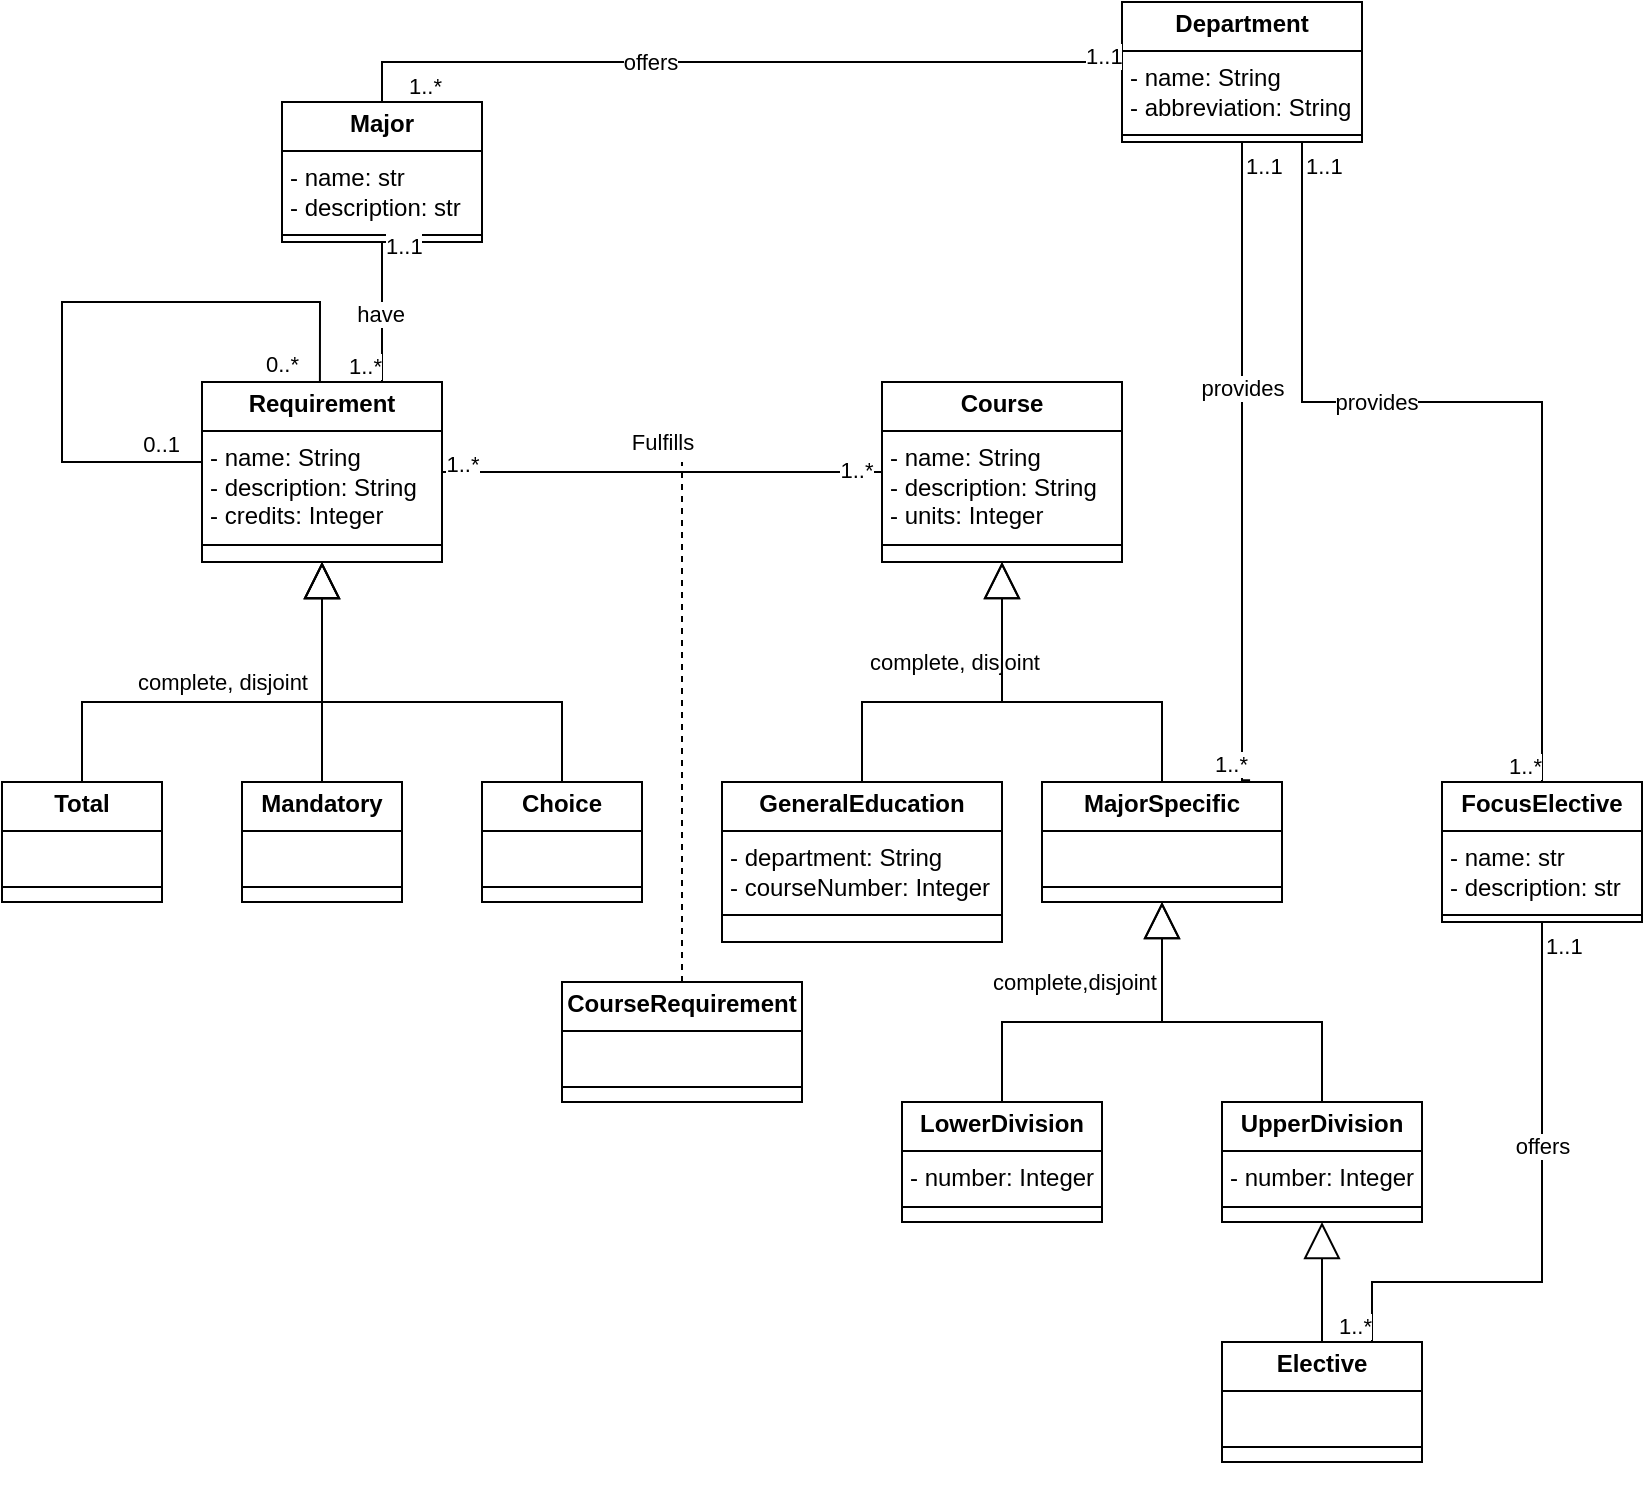 <mxfile version="24.8.6">
  <diagram name="Page-1" id="2Rtmjk_jEQCtm8HozEXS">
    <mxGraphModel dx="1807" dy="408" grid="1" gridSize="10" guides="1" tooltips="1" connect="1" arrows="1" fold="1" page="1" pageScale="1" pageWidth="850" pageHeight="1100" math="0" shadow="0">
      <root>
        <mxCell id="0" />
        <mxCell id="1" parent="0" />
        <mxCell id="ZUbJ1waT32losHLFLKut-2" value="&lt;p style=&quot;margin:0px;margin-top:4px;text-align:center;&quot;&gt;&lt;b&gt;MajorSpecific&lt;/b&gt;&lt;/p&gt;&lt;hr size=&quot;1&quot; style=&quot;border-style:solid;&quot;&gt;&lt;p style=&quot;margin:0px;margin-left:4px;&quot;&gt;&lt;br&gt;&lt;/p&gt;&lt;hr size=&quot;1&quot; style=&quot;border-style:solid;&quot;&gt;&lt;p style=&quot;margin:0px;margin-left:4px;&quot;&gt;&lt;br&gt;&lt;/p&gt;" style="verticalAlign=top;align=left;overflow=fill;html=1;whiteSpace=wrap;" parent="1" vertex="1">
          <mxGeometry x="-320" y="440" width="120" height="60" as="geometry" />
        </mxCell>
        <mxCell id="ZUbJ1waT32losHLFLKut-7" value="&lt;p style=&quot;margin:0px;margin-top:4px;text-align:center;&quot;&gt;&lt;b&gt;Department&lt;/b&gt;&lt;/p&gt;&lt;hr size=&quot;1&quot; style=&quot;border-style:solid;&quot;&gt;&lt;p style=&quot;margin:0px;margin-left:4px;&quot;&gt;- name: String&lt;br&gt;- abbreviation: String&lt;/p&gt;&lt;hr size=&quot;1&quot; style=&quot;border-style:solid;&quot;&gt;&lt;p style=&quot;margin:0px;margin-left:4px;&quot;&gt;&lt;br&gt;&lt;/p&gt;" style="verticalAlign=top;align=left;overflow=fill;html=1;whiteSpace=wrap;" parent="1" vertex="1">
          <mxGeometry x="-280" y="50" width="120" height="70" as="geometry" />
        </mxCell>
        <mxCell id="ZUbJ1waT32losHLFLKut-8" value="&lt;p style=&quot;margin:0px;margin-top:4px;text-align:center;&quot;&gt;&lt;b&gt;Course&lt;/b&gt;&lt;/p&gt;&lt;hr size=&quot;1&quot; style=&quot;border-style:solid;&quot;&gt;&lt;p style=&quot;margin:0px;margin-left:4px;&quot;&gt;- name: String&lt;/p&gt;&lt;p style=&quot;margin:0px;margin-left:4px;&quot;&gt;- description: String&lt;/p&gt;&lt;p style=&quot;margin:0px;margin-left:4px;&quot;&gt;&lt;span style=&quot;background-color: initial;&quot;&gt;- units: Integer&lt;/span&gt;&lt;/p&gt;&lt;hr size=&quot;1&quot; style=&quot;border-style:solid;&quot;&gt;&lt;p style=&quot;margin:0px;margin-left:4px;&quot;&gt;&lt;br&gt;&lt;/p&gt;" style="verticalAlign=top;align=left;overflow=fill;html=1;whiteSpace=wrap;" parent="1" vertex="1">
          <mxGeometry x="-400" y="240" width="120" height="90" as="geometry" />
        </mxCell>
        <mxCell id="ZUbJ1waT32losHLFLKut-9" value="" style="endArrow=none;html=1;edgeStyle=orthogonalEdgeStyle;rounded=0;exitX=0.5;exitY=1;exitDx=0;exitDy=0;entryX=0.867;entryY=-0.015;entryDx=0;entryDy=0;entryPerimeter=0;" parent="1" source="ZUbJ1waT32losHLFLKut-7" target="ZUbJ1waT32losHLFLKut-2" edge="1">
          <mxGeometry relative="1" as="geometry">
            <mxPoint x="-20" y="370" as="sourcePoint" />
            <mxPoint x="-60" y="300" as="targetPoint" />
            <Array as="points">
              <mxPoint x="-220" y="439" />
            </Array>
          </mxGeometry>
        </mxCell>
        <mxCell id="ZUbJ1waT32losHLFLKut-10" value="1..1" style="edgeLabel;resizable=0;html=1;align=left;verticalAlign=bottom;" parent="ZUbJ1waT32losHLFLKut-9" connectable="0" vertex="1">
          <mxGeometry x="-1" relative="1" as="geometry">
            <mxPoint y="20" as="offset" />
          </mxGeometry>
        </mxCell>
        <mxCell id="ZUbJ1waT32losHLFLKut-11" value="1..*" style="edgeLabel;resizable=0;html=1;align=right;verticalAlign=bottom;" parent="ZUbJ1waT32losHLFLKut-9" connectable="0" vertex="1">
          <mxGeometry x="1" relative="1" as="geometry" />
        </mxCell>
        <mxCell id="ZUbJ1waT32losHLFLKut-15" value="provides" style="edgeLabel;html=1;align=center;verticalAlign=middle;resizable=0;points=[];" parent="ZUbJ1waT32losHLFLKut-9" connectable="0" vertex="1">
          <mxGeometry x="-0.24" relative="1" as="geometry">
            <mxPoint as="offset" />
          </mxGeometry>
        </mxCell>
        <mxCell id="ZUbJ1waT32losHLFLKut-17" style="edgeStyle=orthogonalEdgeStyle;rounded=0;orthogonalLoop=1;jettySize=auto;html=1;exitX=0.5;exitY=1;exitDx=0;exitDy=0;" parent="1" source="ZUbJ1waT32losHLFLKut-7" target="ZUbJ1waT32losHLFLKut-7" edge="1">
          <mxGeometry relative="1" as="geometry" />
        </mxCell>
        <mxCell id="kadQ8n_BgQ1N7Wu_FcaL-1" value="&lt;p style=&quot;margin:0px;margin-top:4px;text-align:center;&quot;&gt;&lt;b&gt;GeneralEducation&lt;/b&gt;&lt;/p&gt;&lt;hr size=&quot;1&quot; style=&quot;border-style:solid;&quot;&gt;&lt;p style=&quot;margin:0px;margin-left:4px;&quot;&gt;- department: String&lt;/p&gt;&lt;p style=&quot;margin:0px;margin-left:4px;&quot;&gt;- courseNumber: Integer&lt;/p&gt;&lt;hr size=&quot;1&quot; style=&quot;border-style:solid;&quot;&gt;&lt;p style=&quot;margin:0px;margin-left:4px;&quot;&gt;&lt;br&gt;&lt;/p&gt;" style="verticalAlign=top;align=left;overflow=fill;html=1;whiteSpace=wrap;" parent="1" vertex="1">
          <mxGeometry x="-480" y="440" width="140" height="80" as="geometry" />
        </mxCell>
        <mxCell id="kadQ8n_BgQ1N7Wu_FcaL-2" value="complete, disjoint" style="endArrow=block;endSize=16;endFill=0;html=1;rounded=0;exitX=0.5;exitY=0;exitDx=0;exitDy=0;entryX=0.5;entryY=1;entryDx=0;entryDy=0;" parent="1" source="kadQ8n_BgQ1N7Wu_FcaL-1" target="ZUbJ1waT32losHLFLKut-8" edge="1">
          <mxGeometry x="-0.043" y="20" width="160" relative="1" as="geometry">
            <mxPoint x="-470" y="400" as="sourcePoint" />
            <mxPoint x="-310" y="400" as="targetPoint" />
            <Array as="points">
              <mxPoint x="-410" y="400" />
              <mxPoint x="-340" y="400" />
            </Array>
            <mxPoint as="offset" />
          </mxGeometry>
        </mxCell>
        <mxCell id="kadQ8n_BgQ1N7Wu_FcaL-3" value="" style="endArrow=block;endSize=16;endFill=0;html=1;rounded=0;exitX=0.5;exitY=0;exitDx=0;exitDy=0;entryX=0.5;entryY=1;entryDx=0;entryDy=0;" parent="1" source="ZUbJ1waT32losHLFLKut-2" edge="1">
          <mxGeometry width="160" relative="1" as="geometry">
            <mxPoint x="-230" y="430" as="sourcePoint" />
            <mxPoint x="-340" y="330" as="targetPoint" />
            <Array as="points">
              <mxPoint x="-260" y="400" />
              <mxPoint x="-340" y="400" />
            </Array>
          </mxGeometry>
        </mxCell>
        <mxCell id="kadQ8n_BgQ1N7Wu_FcaL-4" value="" style="endArrow=block;endSize=16;endFill=0;html=1;rounded=0;exitX=0.5;exitY=0;exitDx=0;exitDy=0;entryX=0.5;entryY=1;entryDx=0;entryDy=0;" parent="1" target="ZUbJ1waT32losHLFLKut-2" edge="1">
          <mxGeometry width="160" relative="1" as="geometry">
            <mxPoint x="-180" y="600" as="sourcePoint" />
            <mxPoint x="-260" y="510" as="targetPoint" />
            <Array as="points">
              <mxPoint x="-180" y="560" />
              <mxPoint x="-260" y="560" />
            </Array>
          </mxGeometry>
        </mxCell>
        <mxCell id="kadQ8n_BgQ1N7Wu_FcaL-8" value="" style="endArrow=block;endSize=16;endFill=0;html=1;rounded=0;exitX=0.5;exitY=0;exitDx=0;exitDy=0;entryX=0.5;entryY=1;entryDx=0;entryDy=0;" parent="1" target="ZUbJ1waT32losHLFLKut-2" edge="1">
          <mxGeometry width="160" relative="1" as="geometry">
            <mxPoint x="-340" y="600" as="sourcePoint" />
            <mxPoint x="-420" y="510" as="targetPoint" />
            <Array as="points">
              <mxPoint x="-340" y="560" />
              <mxPoint x="-260" y="560" />
            </Array>
          </mxGeometry>
        </mxCell>
        <mxCell id="kadQ8n_BgQ1N7Wu_FcaL-9" value="complete,disjoint" style="edgeLabel;html=1;align=center;verticalAlign=middle;resizable=0;points=[];" parent="kadQ8n_BgQ1N7Wu_FcaL-8" connectable="0" vertex="1">
          <mxGeometry x="0.198" y="-1" relative="1" as="geometry">
            <mxPoint x="-32" y="-21" as="offset" />
          </mxGeometry>
        </mxCell>
        <mxCell id="kadQ8n_BgQ1N7Wu_FcaL-20" value="&lt;p style=&quot;margin: 4px 0px 0px; text-align: center;&quot;&gt;&lt;b&gt;Requirement&lt;/b&gt;&lt;/p&gt;&lt;hr style=&quot;border-style: solid;&quot; size=&quot;1&quot;&gt;&lt;p style=&quot;margin: 0px 0px 0px 4px;&quot;&gt;- name: String&lt;/p&gt;&lt;p style=&quot;margin: 0px 0px 0px 4px;&quot;&gt;- description: String&lt;/p&gt;&lt;p style=&quot;margin: 0px 0px 0px 4px;&quot;&gt;- credits: Integer&lt;/p&gt;&lt;hr style=&quot;border-style: solid;&quot; size=&quot;1&quot;&gt;&lt;p style=&quot;margin: 0px 0px 0px 4px;&quot;&gt;&lt;br&gt;&lt;/p&gt;" style="verticalAlign=top;align=left;overflow=fill;html=1;whiteSpace=wrap;" parent="1" vertex="1">
          <mxGeometry x="-740" y="240" width="120" height="90" as="geometry" />
        </mxCell>
        <mxCell id="kadQ8n_BgQ1N7Wu_FcaL-38" value="&lt;p style=&quot;margin:0px;margin-top:4px;text-align:center;&quot;&gt;&lt;b&gt;LowerDivision&lt;/b&gt;&lt;/p&gt;&lt;hr size=&quot;1&quot; style=&quot;border-style:solid;&quot;&gt;&lt;p style=&quot;margin:0px;margin-left:4px;&quot;&gt;- number: Integer&lt;/p&gt;&lt;hr size=&quot;1&quot; style=&quot;border-style:solid;&quot;&gt;&lt;p style=&quot;margin:0px;margin-left:4px;&quot;&gt;&lt;br&gt;&lt;/p&gt;" style="verticalAlign=top;align=left;overflow=fill;html=1;whiteSpace=wrap;" parent="1" vertex="1">
          <mxGeometry x="-390" y="600" width="100" height="60" as="geometry" />
        </mxCell>
        <mxCell id="kadQ8n_BgQ1N7Wu_FcaL-39" value="&lt;p style=&quot;margin:0px;margin-top:4px;text-align:center;&quot;&gt;&lt;b&gt;UpperDivision&lt;/b&gt;&lt;/p&gt;&lt;hr size=&quot;1&quot; style=&quot;border-style:solid;&quot;&gt;&lt;p style=&quot;margin:0px;margin-left:4px;&quot;&gt;- number: Integer&lt;/p&gt;&lt;hr size=&quot;1&quot; style=&quot;border-style:solid;&quot;&gt;&lt;p style=&quot;margin:0px;margin-left:4px;&quot;&gt;&lt;br&gt;&lt;/p&gt;" style="verticalAlign=top;align=left;overflow=fill;html=1;whiteSpace=wrap;" parent="1" vertex="1">
          <mxGeometry x="-230" y="600" width="100" height="60" as="geometry" />
        </mxCell>
        <mxCell id="kadQ8n_BgQ1N7Wu_FcaL-41" value="" style="endArrow=none;html=1;rounded=0;exitX=1;exitY=0.5;exitDx=0;exitDy=0;entryX=0;entryY=0.5;entryDx=0;entryDy=0;" parent="1" source="kadQ8n_BgQ1N7Wu_FcaL-20" target="ZUbJ1waT32losHLFLKut-8" edge="1">
          <mxGeometry width="50" height="50" relative="1" as="geometry">
            <mxPoint x="-570" y="380" as="sourcePoint" />
            <mxPoint x="-520" y="330" as="targetPoint" />
          </mxGeometry>
        </mxCell>
        <mxCell id="kadQ8n_BgQ1N7Wu_FcaL-43" value="Fulfills" style="edgeLabel;html=1;align=center;verticalAlign=middle;resizable=0;points=[];" parent="kadQ8n_BgQ1N7Wu_FcaL-41" connectable="0" vertex="1">
          <mxGeometry x="-0.003" relative="1" as="geometry">
            <mxPoint y="-15" as="offset" />
          </mxGeometry>
        </mxCell>
        <mxCell id="kadQ8n_BgQ1N7Wu_FcaL-46" value="1..*" style="edgeLabel;html=1;align=center;verticalAlign=middle;resizable=0;points=[];" parent="kadQ8n_BgQ1N7Wu_FcaL-41" connectable="0" vertex="1">
          <mxGeometry x="-0.908" y="4" relative="1" as="geometry">
            <mxPoint as="offset" />
          </mxGeometry>
        </mxCell>
        <mxCell id="kadQ8n_BgQ1N7Wu_FcaL-47" value="1..*" style="edgeLabel;html=1;align=center;verticalAlign=middle;resizable=0;points=[];" parent="kadQ8n_BgQ1N7Wu_FcaL-41" connectable="0" vertex="1">
          <mxGeometry x="0.881" y="1" relative="1" as="geometry">
            <mxPoint as="offset" />
          </mxGeometry>
        </mxCell>
        <mxCell id="kadQ8n_BgQ1N7Wu_FcaL-44" value="" style="endArrow=none;dashed=1;html=1;rounded=0;" parent="1" edge="1">
          <mxGeometry width="50" height="50" relative="1" as="geometry">
            <mxPoint x="-500" y="540" as="sourcePoint" />
            <mxPoint x="-500" y="280" as="targetPoint" />
          </mxGeometry>
        </mxCell>
        <mxCell id="kadQ8n_BgQ1N7Wu_FcaL-48" value="&lt;p style=&quot;margin: 4px 0px 0px; text-align: center;&quot;&gt;&lt;b&gt;CourseRequirement&lt;/b&gt;&lt;/p&gt;&lt;hr style=&quot;border-style: solid;&quot; size=&quot;1&quot;&gt;&lt;p style=&quot;margin: 0px 0px 0px 4px;&quot;&gt;&lt;br&gt;&lt;/p&gt;&lt;hr style=&quot;border-style: solid;&quot; size=&quot;1&quot;&gt;&lt;p style=&quot;margin: 0px 0px 0px 4px;&quot;&gt;&lt;br&gt;&lt;/p&gt;" style="verticalAlign=top;align=left;overflow=fill;html=1;whiteSpace=wrap;" parent="1" vertex="1">
          <mxGeometry x="-560" y="540" width="120" height="60" as="geometry" />
        </mxCell>
        <mxCell id="SrOiLYyv8mW-J74-20uQ-3" value="" style="endArrow=block;endSize=16;endFill=0;html=1;rounded=0;entryX=0.5;entryY=1;entryDx=0;entryDy=0;" parent="1" source="SrOiLYyv8mW-J74-20uQ-5" target="kadQ8n_BgQ1N7Wu_FcaL-39" edge="1">
          <mxGeometry width="160" relative="1" as="geometry">
            <mxPoint x="-180" y="760" as="sourcePoint" />
            <mxPoint x="-180" y="670" as="targetPoint" />
            <Array as="points" />
          </mxGeometry>
        </mxCell>
        <mxCell id="SrOiLYyv8mW-J74-20uQ-6" value="" style="endArrow=block;endSize=16;endFill=0;html=1;rounded=0;entryX=0.5;entryY=1;entryDx=0;entryDy=0;" parent="1" target="SrOiLYyv8mW-J74-20uQ-5" edge="1">
          <mxGeometry width="160" relative="1" as="geometry">
            <mxPoint x="-180" y="760" as="sourcePoint" />
            <mxPoint x="-180" y="670" as="targetPoint" />
            <Array as="points">
              <mxPoint x="-180" y="720" />
            </Array>
          </mxGeometry>
        </mxCell>
        <mxCell id="SrOiLYyv8mW-J74-20uQ-5" value="&lt;p style=&quot;margin:0px;margin-top:4px;text-align:center;&quot;&gt;&lt;b&gt;Elective&lt;/b&gt;&lt;/p&gt;&lt;hr size=&quot;1&quot; style=&quot;border-style:solid;&quot;&gt;&lt;p style=&quot;margin:0px;margin-left:4px;&quot;&gt;&lt;br&gt;&lt;/p&gt;&lt;hr size=&quot;1&quot; style=&quot;border-style:solid;&quot;&gt;&lt;p style=&quot;margin:0px;margin-left:4px;&quot;&gt;&lt;br&gt;&lt;/p&gt;" style="verticalAlign=top;align=left;overflow=fill;html=1;whiteSpace=wrap;" parent="1" vertex="1">
          <mxGeometry x="-230" y="720" width="100" height="60" as="geometry" />
        </mxCell>
        <mxCell id="SrOiLYyv8mW-J74-20uQ-7" value="&lt;p style=&quot;margin:0px;margin-top:4px;text-align:center;&quot;&gt;&lt;b&gt;FocusElective&lt;/b&gt;&lt;/p&gt;&lt;hr size=&quot;1&quot; style=&quot;border-style:solid;&quot;&gt;&lt;p style=&quot;margin:0px;margin-left:4px;&quot;&gt;- name: str&lt;/p&gt;&lt;p style=&quot;margin:0px;margin-left:4px;&quot;&gt;- description: str&lt;/p&gt;&lt;hr size=&quot;1&quot; style=&quot;border-style:solid;&quot;&gt;&lt;p style=&quot;margin:0px;margin-left:4px;&quot;&gt;&lt;br&gt;&lt;/p&gt;" style="verticalAlign=top;align=left;overflow=fill;html=1;whiteSpace=wrap;" parent="1" vertex="1">
          <mxGeometry x="-120" y="440" width="100" height="70" as="geometry" />
        </mxCell>
        <mxCell id="SrOiLYyv8mW-J74-20uQ-8" value="" style="endArrow=none;html=1;edgeStyle=orthogonalEdgeStyle;rounded=0;exitX=0.5;exitY=1;exitDx=0;exitDy=0;entryX=0.75;entryY=0;entryDx=0;entryDy=0;" parent="1" source="SrOiLYyv8mW-J74-20uQ-7" target="SrOiLYyv8mW-J74-20uQ-5" edge="1">
          <mxGeometry relative="1" as="geometry">
            <mxPoint x="-72" y="580" as="sourcePoint" />
            <mxPoint x="-68" y="819" as="targetPoint" />
            <Array as="points">
              <mxPoint x="-70" y="690" />
              <mxPoint x="-155" y="690" />
            </Array>
          </mxGeometry>
        </mxCell>
        <mxCell id="SrOiLYyv8mW-J74-20uQ-9" value="1..1" style="edgeLabel;resizable=0;html=1;align=left;verticalAlign=bottom;" parent="SrOiLYyv8mW-J74-20uQ-8" connectable="0" vertex="1">
          <mxGeometry x="-1" relative="1" as="geometry">
            <mxPoint y="20" as="offset" />
          </mxGeometry>
        </mxCell>
        <mxCell id="SrOiLYyv8mW-J74-20uQ-10" value="1..*" style="edgeLabel;resizable=0;html=1;align=right;verticalAlign=bottom;" parent="SrOiLYyv8mW-J74-20uQ-8" connectable="0" vertex="1">
          <mxGeometry x="1" relative="1" as="geometry" />
        </mxCell>
        <mxCell id="SrOiLYyv8mW-J74-20uQ-11" value="offers" style="edgeLabel;html=1;align=center;verticalAlign=middle;resizable=0;points=[];" parent="SrOiLYyv8mW-J74-20uQ-8" connectable="0" vertex="1">
          <mxGeometry x="-0.24" relative="1" as="geometry">
            <mxPoint as="offset" />
          </mxGeometry>
        </mxCell>
        <mxCell id="SrOiLYyv8mW-J74-20uQ-12" value="" style="endArrow=none;html=1;edgeStyle=orthogonalEdgeStyle;rounded=0;entryX=0.5;entryY=0;entryDx=0;entryDy=0;exitX=0.75;exitY=1;exitDx=0;exitDy=0;" parent="1" source="ZUbJ1waT32losHLFLKut-7" target="SrOiLYyv8mW-J74-20uQ-7" edge="1">
          <mxGeometry relative="1" as="geometry">
            <mxPoint x="-160" y="230" as="sourcePoint" />
            <mxPoint x="-56" y="409" as="targetPoint" />
            <Array as="points">
              <mxPoint x="-190" y="250" />
              <mxPoint x="-70" y="250" />
            </Array>
          </mxGeometry>
        </mxCell>
        <mxCell id="SrOiLYyv8mW-J74-20uQ-13" value="1..1" style="edgeLabel;resizable=0;html=1;align=left;verticalAlign=bottom;" parent="SrOiLYyv8mW-J74-20uQ-12" connectable="0" vertex="1">
          <mxGeometry x="-1" relative="1" as="geometry">
            <mxPoint y="20" as="offset" />
          </mxGeometry>
        </mxCell>
        <mxCell id="SrOiLYyv8mW-J74-20uQ-14" value="1..*" style="edgeLabel;resizable=0;html=1;align=right;verticalAlign=bottom;" parent="SrOiLYyv8mW-J74-20uQ-12" connectable="0" vertex="1">
          <mxGeometry x="1" relative="1" as="geometry" />
        </mxCell>
        <mxCell id="SrOiLYyv8mW-J74-20uQ-15" value="provides" style="edgeLabel;html=1;align=center;verticalAlign=middle;resizable=0;points=[];" parent="SrOiLYyv8mW-J74-20uQ-12" connectable="0" vertex="1">
          <mxGeometry x="-0.24" relative="1" as="geometry">
            <mxPoint as="offset" />
          </mxGeometry>
        </mxCell>
        <mxCell id="SrOiLYyv8mW-J74-20uQ-17" value="complete, disjoint" style="endArrow=block;endSize=16;endFill=0;html=1;rounded=0;entryX=0.5;entryY=1;entryDx=0;entryDy=0;exitX=0.5;exitY=0;exitDx=0;exitDy=0;" parent="1" source="SrOiLYyv8mW-J74-20uQ-19" target="kadQ8n_BgQ1N7Wu_FcaL-20" edge="1">
          <mxGeometry x="-0.091" y="50" width="160" relative="1" as="geometry">
            <mxPoint x="-790" y="410" as="sourcePoint" />
            <mxPoint x="-620" y="330" as="targetPoint" />
            <Array as="points">
              <mxPoint x="-680" y="420" />
              <mxPoint x="-680" y="400" />
            </Array>
            <mxPoint as="offset" />
          </mxGeometry>
        </mxCell>
        <mxCell id="SrOiLYyv8mW-J74-20uQ-18" value="" style="endArrow=block;endSize=16;endFill=0;html=1;rounded=0;exitX=0.5;exitY=0;exitDx=0;exitDy=0;entryX=0.5;entryY=1;entryDx=0;entryDy=0;" parent="1" source="SrOiLYyv8mW-J74-20uQ-20" target="kadQ8n_BgQ1N7Wu_FcaL-20" edge="1">
          <mxGeometry width="160" relative="1" as="geometry">
            <mxPoint x="-540" y="440" as="sourcePoint" />
            <mxPoint x="-620" y="330" as="targetPoint" />
            <Array as="points">
              <mxPoint x="-560" y="400" />
              <mxPoint x="-680" y="400" />
            </Array>
          </mxGeometry>
        </mxCell>
        <mxCell id="SrOiLYyv8mW-J74-20uQ-19" value="&lt;p style=&quot;margin:0px;margin-top:4px;text-align:center;&quot;&gt;&lt;b&gt;Mandatory&lt;/b&gt;&lt;/p&gt;&lt;hr size=&quot;1&quot; style=&quot;border-style:solid;&quot;&gt;&lt;p style=&quot;margin:0px;margin-left:4px;&quot;&gt;&lt;br&gt;&lt;/p&gt;&lt;hr size=&quot;1&quot; style=&quot;border-style:solid;&quot;&gt;&lt;p style=&quot;margin:0px;margin-left:4px;&quot;&gt;&lt;br&gt;&lt;/p&gt;" style="verticalAlign=top;align=left;overflow=fill;html=1;whiteSpace=wrap;" parent="1" vertex="1">
          <mxGeometry x="-720" y="440" width="80" height="60" as="geometry" />
        </mxCell>
        <mxCell id="SrOiLYyv8mW-J74-20uQ-20" value="&lt;p style=&quot;margin:0px;margin-top:4px;text-align:center;&quot;&gt;&lt;b&gt;Choice&lt;/b&gt;&lt;/p&gt;&lt;hr size=&quot;1&quot; style=&quot;border-style:solid;&quot;&gt;&lt;p style=&quot;margin:0px;margin-left:4px;&quot;&gt;&lt;br&gt;&lt;/p&gt;&lt;hr size=&quot;1&quot; style=&quot;border-style:solid;&quot;&gt;&lt;p style=&quot;margin:0px;margin-left:4px;&quot;&gt;&lt;br&gt;&lt;/p&gt;" style="verticalAlign=top;align=left;overflow=fill;html=1;whiteSpace=wrap;" parent="1" vertex="1">
          <mxGeometry x="-600" y="440" width="80" height="60" as="geometry" />
        </mxCell>
        <mxCell id="SrOiLYyv8mW-J74-20uQ-21" value="&lt;p style=&quot;margin:0px;margin-top:4px;text-align:center;&quot;&gt;&lt;b&gt;Total&lt;/b&gt;&lt;/p&gt;&lt;hr size=&quot;1&quot; style=&quot;border-style:solid;&quot;&gt;&lt;p style=&quot;margin:0px;margin-left:4px;&quot;&gt;&lt;br&gt;&lt;/p&gt;&lt;hr size=&quot;1&quot; style=&quot;border-style:solid;&quot;&gt;&lt;p style=&quot;margin:0px;margin-left:4px;&quot;&gt;&lt;br&gt;&lt;/p&gt;" style="verticalAlign=top;align=left;overflow=fill;html=1;whiteSpace=wrap;" parent="1" vertex="1">
          <mxGeometry x="-840" y="440" width="80" height="60" as="geometry" />
        </mxCell>
        <mxCell id="SrOiLYyv8mW-J74-20uQ-22" value="" style="endArrow=block;endSize=16;endFill=0;html=1;rounded=0;entryX=0.5;entryY=1;entryDx=0;entryDy=0;exitX=0.5;exitY=0;exitDx=0;exitDy=0;" parent="1" source="SrOiLYyv8mW-J74-20uQ-21" target="kadQ8n_BgQ1N7Wu_FcaL-20" edge="1">
          <mxGeometry x="-0.043" y="20" width="160" relative="1" as="geometry">
            <mxPoint x="-860" y="440" as="sourcePoint" />
            <mxPoint x="-780" y="330" as="targetPoint" />
            <Array as="points">
              <mxPoint x="-800" y="420" />
              <mxPoint x="-800" y="400" />
              <mxPoint x="-680" y="400" />
            </Array>
            <mxPoint as="offset" />
          </mxGeometry>
        </mxCell>
        <mxCell id="BLkah4Zig6IIN8YKkx5i-1" value="" style="endArrow=none;html=1;edgeStyle=orthogonalEdgeStyle;rounded=0;exitX=0.974;exitY=0.717;exitDx=0;exitDy=0;exitPerimeter=0;entryX=0;entryY=0.444;entryDx=0;entryDy=0;entryPerimeter=0;" parent="1" target="kadQ8n_BgQ1N7Wu_FcaL-20" edge="1">
          <mxGeometry relative="1" as="geometry">
            <mxPoint x="-681.04" y="239.51" as="sourcePoint" />
            <mxPoint x="-460" y="300" as="targetPoint" />
            <Array as="points">
              <mxPoint x="-681" y="200" />
              <mxPoint x="-810" y="200" />
              <mxPoint x="-810" y="280" />
            </Array>
          </mxGeometry>
        </mxCell>
        <mxCell id="BLkah4Zig6IIN8YKkx5i-2" value="0..*" style="edgeLabel;resizable=0;html=1;align=left;verticalAlign=bottom;" parent="BLkah4Zig6IIN8YKkx5i-1" connectable="0" vertex="1">
          <mxGeometry x="-1" relative="1" as="geometry">
            <mxPoint x="-29" as="offset" />
          </mxGeometry>
        </mxCell>
        <mxCell id="BLkah4Zig6IIN8YKkx5i-3" value="0..1" style="edgeLabel;resizable=0;html=1;align=right;verticalAlign=bottom;" parent="BLkah4Zig6IIN8YKkx5i-1" connectable="0" vertex="1">
          <mxGeometry x="1" relative="1" as="geometry">
            <mxPoint x="-10" as="offset" />
          </mxGeometry>
        </mxCell>
        <mxCell id="3a0uMfrdQph1TH8M0rLq-4" value="&lt;p style=&quot;margin:0px;margin-top:4px;text-align:center;&quot;&gt;&lt;b&gt;Major&lt;/b&gt;&lt;/p&gt;&lt;hr size=&quot;1&quot; style=&quot;border-style:solid;&quot;&gt;&lt;p style=&quot;margin:0px;margin-left:4px;&quot;&gt;- name: str&lt;/p&gt;&lt;p style=&quot;margin:0px;margin-left:4px;&quot;&gt;- description: str&lt;/p&gt;&lt;hr size=&quot;1&quot; style=&quot;border-style:solid;&quot;&gt;&lt;p style=&quot;margin:0px;margin-left:4px;&quot;&gt;&lt;br&gt;&lt;/p&gt;" style="verticalAlign=top;align=left;overflow=fill;html=1;whiteSpace=wrap;" vertex="1" parent="1">
          <mxGeometry x="-700" y="100" width="100" height="70" as="geometry" />
        </mxCell>
        <mxCell id="3a0uMfrdQph1TH8M0rLq-5" value="" style="endArrow=none;html=1;edgeStyle=orthogonalEdgeStyle;rounded=0;exitX=0;exitY=0.5;exitDx=0;exitDy=0;entryX=0.5;entryY=0;entryDx=0;entryDy=0;" edge="1" parent="1" source="ZUbJ1waT32losHLFLKut-7" target="3a0uMfrdQph1TH8M0rLq-4">
          <mxGeometry relative="1" as="geometry">
            <mxPoint x="-490" y="158" as="sourcePoint" />
            <mxPoint x="-330" y="158" as="targetPoint" />
            <Array as="points">
              <mxPoint x="-280" y="80" />
              <mxPoint x="-650" y="80" />
            </Array>
          </mxGeometry>
        </mxCell>
        <mxCell id="3a0uMfrdQph1TH8M0rLq-6" value="1..1" style="edgeLabel;resizable=0;html=1;align=left;verticalAlign=bottom;" connectable="0" vertex="1" parent="3a0uMfrdQph1TH8M0rLq-5">
          <mxGeometry x="-1" relative="1" as="geometry">
            <mxPoint x="-20" as="offset" />
          </mxGeometry>
        </mxCell>
        <mxCell id="3a0uMfrdQph1TH8M0rLq-7" value="1..*" style="edgeLabel;resizable=0;html=1;align=right;verticalAlign=bottom;" connectable="0" vertex="1" parent="3a0uMfrdQph1TH8M0rLq-5">
          <mxGeometry x="1" relative="1" as="geometry">
            <mxPoint x="30" as="offset" />
          </mxGeometry>
        </mxCell>
        <mxCell id="3a0uMfrdQph1TH8M0rLq-13" value="offers" style="edgeLabel;html=1;align=center;verticalAlign=middle;resizable=0;points=[];" vertex="1" connectable="0" parent="3a0uMfrdQph1TH8M0rLq-5">
          <mxGeometry x="0.222" relative="1" as="geometry">
            <mxPoint as="offset" />
          </mxGeometry>
        </mxCell>
        <mxCell id="3a0uMfrdQph1TH8M0rLq-8" value="" style="endArrow=none;html=1;edgeStyle=orthogonalEdgeStyle;rounded=0;exitX=0.5;exitY=1;exitDx=0;exitDy=0;entryX=0.75;entryY=0;entryDx=0;entryDy=0;" edge="1" parent="1" source="3a0uMfrdQph1TH8M0rLq-4" target="kadQ8n_BgQ1N7Wu_FcaL-20">
          <mxGeometry relative="1" as="geometry">
            <mxPoint x="-510" y="330" as="sourcePoint" />
            <mxPoint x="-350" y="330" as="targetPoint" />
          </mxGeometry>
        </mxCell>
        <mxCell id="3a0uMfrdQph1TH8M0rLq-9" value="1..1" style="edgeLabel;resizable=0;html=1;align=left;verticalAlign=bottom;" connectable="0" vertex="1" parent="3a0uMfrdQph1TH8M0rLq-8">
          <mxGeometry x="-1" relative="1" as="geometry">
            <mxPoint y="10" as="offset" />
          </mxGeometry>
        </mxCell>
        <mxCell id="3a0uMfrdQph1TH8M0rLq-10" value="1..*" style="edgeLabel;resizable=0;html=1;align=right;verticalAlign=bottom;" connectable="0" vertex="1" parent="3a0uMfrdQph1TH8M0rLq-8">
          <mxGeometry x="1" relative="1" as="geometry" />
        </mxCell>
        <mxCell id="3a0uMfrdQph1TH8M0rLq-11" value="have" style="edgeLabel;html=1;align=center;verticalAlign=middle;resizable=0;points=[];" vertex="1" connectable="0" parent="3a0uMfrdQph1TH8M0rLq-8">
          <mxGeometry x="0.017" y="-1" relative="1" as="geometry">
            <mxPoint as="offset" />
          </mxGeometry>
        </mxCell>
      </root>
    </mxGraphModel>
  </diagram>
</mxfile>
